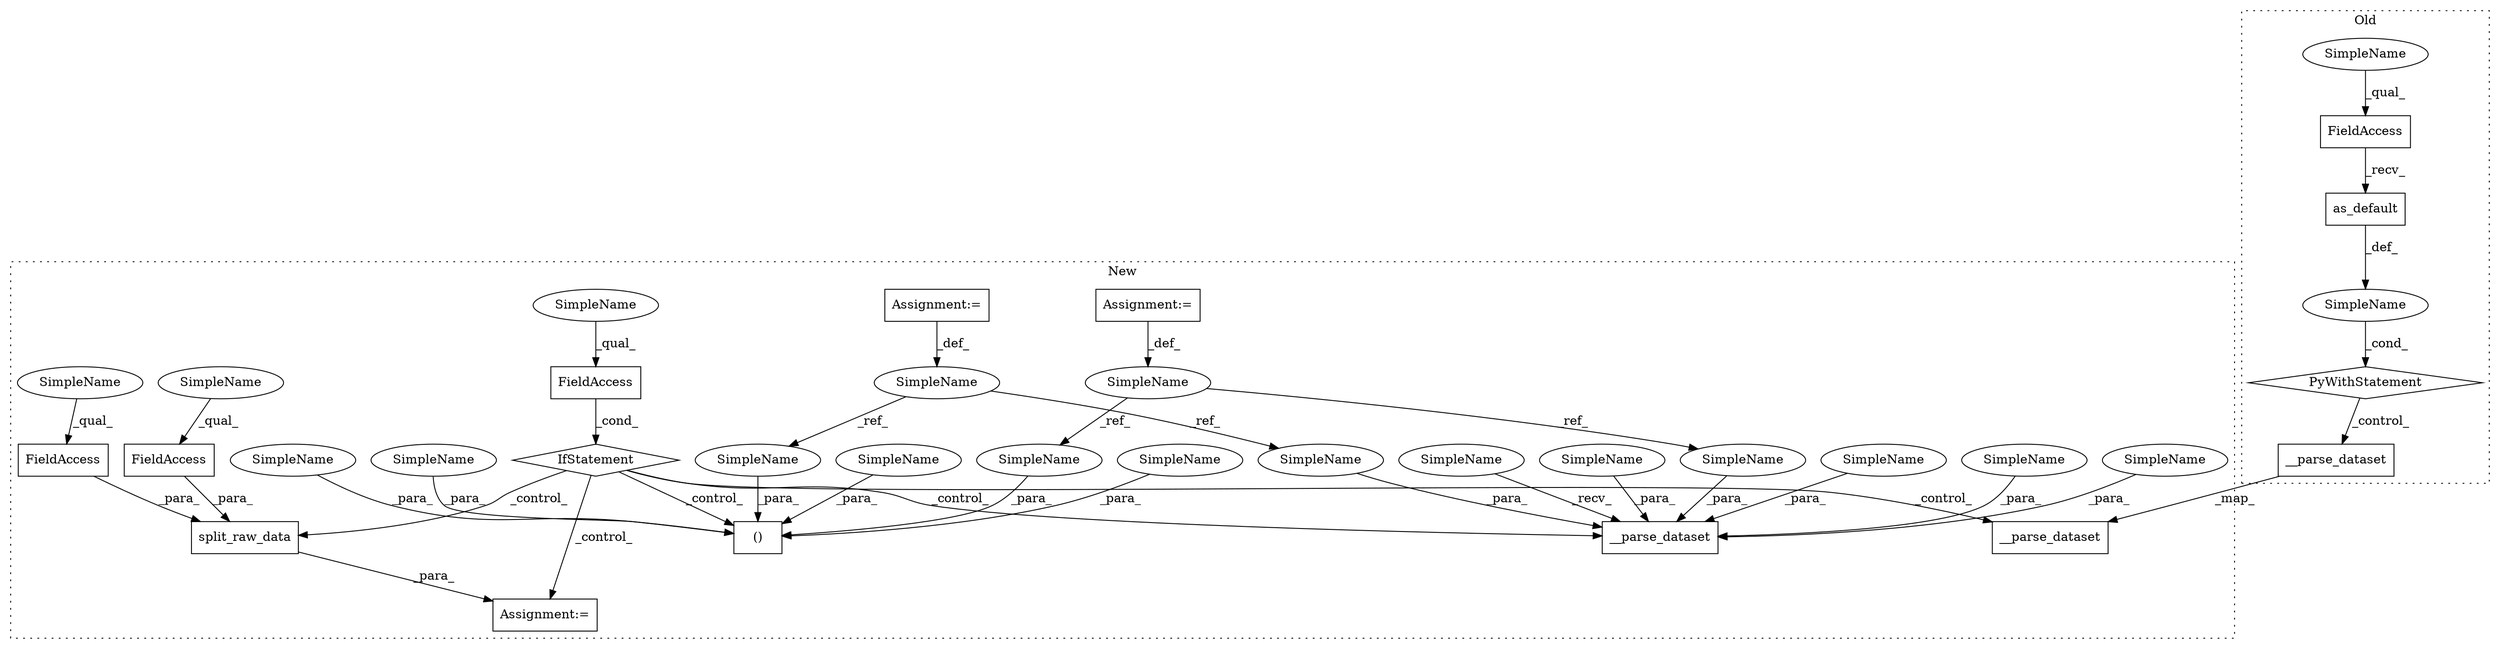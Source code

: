 digraph G {
subgraph cluster0 {
1 [label="as_default" a="32" s="41993" l="12" shape="box"];
7 [label="FieldAccess" a="22" s="41980" l="12" shape="box"];
8 [label="PyWithStatement" a="104" s="41970,42005" l="10,2" shape="diamond"];
14 [label="__parse_dataset" a="32" s="42020,42085" l="16,1" shape="box"];
16 [label="SimpleName" a="42" s="" l="" shape="ellipse"];
31 [label="SimpleName" a="42" s="41980" l="4" shape="ellipse"];
label = "Old";
style="dotted";
}
subgraph cluster1 {
2 [label="split_raw_data" a="32" s="42957,43045" l="15,1" shape="box"];
3 [label="FieldAccess" a="22" s="42779" l="21" shape="box"];
4 [label="()" a="106" s="42821" l="126" shape="box"];
5 [label="__parse_dataset" a="32" s="43061,43143" l="16,1" shape="box"];
6 [label="FieldAccess" a="22" s="43015" l="30" shape="box"];
9 [label="IfStatement" a="25" s="42775,42800" l="4,2" shape="diamond"];
10 [label="SimpleName" a="42" s="41478" l="7" shape="ellipse"];
11 [label="SimpleName" a="42" s="41517" l="8" shape="ellipse"];
12 [label="Assignment:=" a="7" s="41517" l="8" shape="box"];
13 [label="Assignment:=" a="7" s="41478" l="7" shape="box"];
15 [label="__parse_dataset" a="32" s="43347,43412" l="16,1" shape="box"];
17 [label="FieldAccess" a="22" s="42991" l="23" shape="box"];
18 [label="Assignment:=" a="7" s="42947" l="2" shape="box"];
19 [label="SimpleName" a="42" s="43077" l="12" shape="ellipse"];
20 [label="SimpleName" a="42" s="42821" l="12" shape="ellipse"];
21 [label="SimpleName" a="42" s="43090" l="12" shape="ellipse"];
22 [label="SimpleName" a="42" s="42846" l="12" shape="ellipse"];
23 [label="SimpleName" a="42" s="43103" l="11" shape="ellipse"];
24 [label="SimpleName" a="42" s="42871" l="11" shape="ellipse"];
25 [label="SimpleName" a="42" s="43115" l="11" shape="ellipse"];
26 [label="SimpleName" a="42" s="42895" l="11" shape="ellipse"];
27 [label="SimpleName" a="42" s="43136" l="7" shape="ellipse"];
28 [label="SimpleName" a="42" s="42940" l="7" shape="ellipse"];
29 [label="SimpleName" a="42" s="43127" l="8" shape="ellipse"];
30 [label="SimpleName" a="42" s="42919" l="8" shape="ellipse"];
32 [label="SimpleName" a="42" s="43015" l="4" shape="ellipse"];
33 [label="SimpleName" a="42" s="42779" l="4" shape="ellipse"];
34 [label="SimpleName" a="42" s="43056" l="4" shape="ellipse"];
35 [label="SimpleName" a="42" s="42991" l="4" shape="ellipse"];
label = "New";
style="dotted";
}
1 -> 16 [label="_def_"];
2 -> 18 [label="_para_"];
3 -> 9 [label="_cond_"];
6 -> 2 [label="_para_"];
7 -> 1 [label="_recv_"];
8 -> 14 [label="_control_"];
9 -> 4 [label="_control_"];
9 -> 2 [label="_control_"];
9 -> 5 [label="_control_"];
9 -> 15 [label="_control_"];
9 -> 18 [label="_control_"];
10 -> 27 [label="_ref_"];
10 -> 28 [label="_ref_"];
11 -> 29 [label="_ref_"];
11 -> 30 [label="_ref_"];
12 -> 11 [label="_def_"];
13 -> 10 [label="_def_"];
14 -> 15 [label="_map_"];
16 -> 8 [label="_cond_"];
17 -> 2 [label="_para_"];
19 -> 5 [label="_para_"];
20 -> 4 [label="_para_"];
21 -> 5 [label="_para_"];
22 -> 4 [label="_para_"];
23 -> 5 [label="_para_"];
24 -> 4 [label="_para_"];
25 -> 5 [label="_para_"];
26 -> 4 [label="_para_"];
27 -> 5 [label="_para_"];
28 -> 4 [label="_para_"];
29 -> 5 [label="_para_"];
30 -> 4 [label="_para_"];
31 -> 7 [label="_qual_"];
32 -> 6 [label="_qual_"];
33 -> 3 [label="_qual_"];
34 -> 5 [label="_recv_"];
35 -> 17 [label="_qual_"];
}